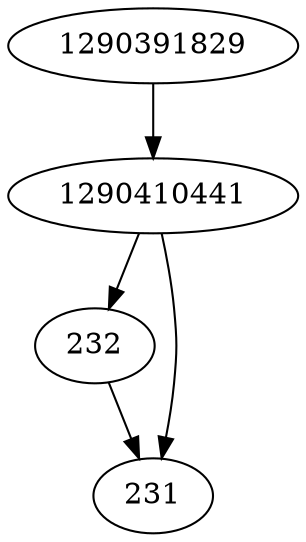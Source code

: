 strict digraph  {
232;
1290410441;
1290391829;
231;
232 -> 231;
1290410441 -> 231;
1290410441 -> 232;
1290391829 -> 1290410441;
}
